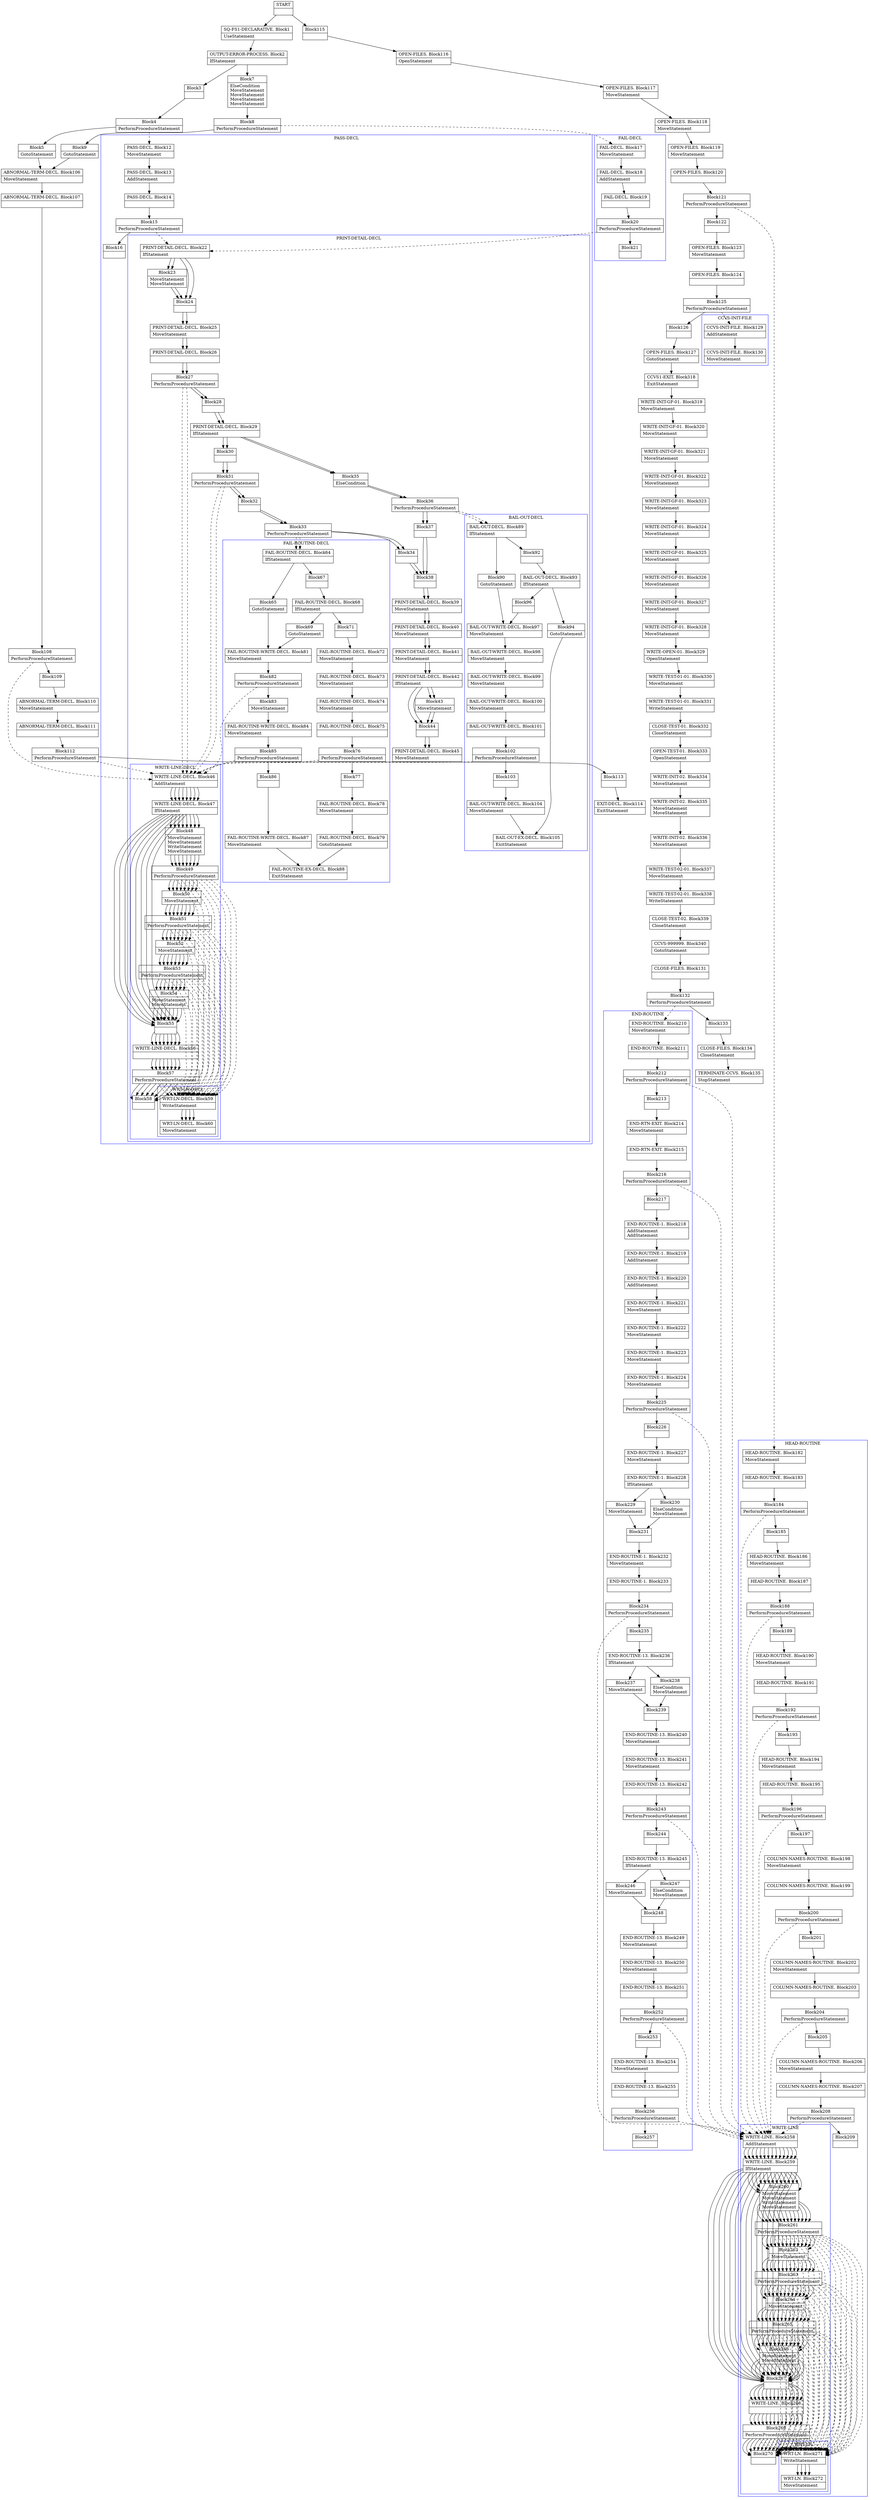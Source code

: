digraph Cfg {
compound=true;
node [
shape = "record"
]

edge [
arrowtail = "empty"
]
Block0 [
label = "{START|}"
]
Block1 [
label = "{SQ-FS1-DECLARATIVE. Block1|UseStatement\l}"
]
Block2 [
label = "{OUTPUT-ERROR-PROCESS. Block2|IfStatement\l}"
]
Block3 [
label = "{Block3|}"
]
Block4 [
label = "{Block4|PerformProcedureStatement\l}"
]
subgraph cluster_1{
color = blue;
label = "PASS-DECL";
Block12 [
label = "{PASS-DECL. Block12|MoveStatement\l}"
]
Block13 [
label = "{PASS-DECL. Block13|AddStatement\l}"
]
Block14 [
label = "{PASS-DECL. Block14|}"
]
Block15 [
label = "{Block15|PerformProcedureStatement\l}"
]
subgraph cluster_3{
color = blue;
label = "PRINT-DETAIL-DECL";
Block22 [
label = "{PRINT-DETAIL-DECL. Block22|IfStatement\l}"
]
Block23 [
label = "{Block23|MoveStatement\lMoveStatement\l}"
]
Block24 [
label = "{Block24|}"
]
Block25 [
label = "{PRINT-DETAIL-DECL. Block25|MoveStatement\l}"
]
Block26 [
label = "{PRINT-DETAIL-DECL. Block26|}"
]
Block27 [
label = "{Block27|PerformProcedureStatement\l}"
]
subgraph cluster_5{
color = blue;
label = "WRITE-LINE-DECL";
Block46 [
label = "{WRITE-LINE-DECL. Block46|AddStatement\l}"
]
Block47 [
label = "{WRITE-LINE-DECL. Block47|IfStatement\l}"
]
Block48 [
label = "{Block48|MoveStatement\lMoveStatement\lWriteStatement\lMoveStatement\l}"
]
Block49 [
label = "{Block49|PerformProcedureStatement\l}"
]
subgraph cluster_9{
color = blue;
label = "WRT-LN-DECL";
Block59 [
label = "{WRT-LN-DECL. Block59|WriteStatement\l}"
]
Block60 [
label = "{WRT-LN-DECL. Block60|MoveStatement\l}"
]
Block59 -> Block60

}
Block49 -> Block59 [style=dashed]

Block50 [
label = "{Block50|MoveStatement\l}"
]
Block51 [
label = "{Block51|PerformProcedureStatement\l}"
]
subgraph cluster_10{
color = blue;
label = "WRT-LN-DECL";
Block59 [
label = "{WRT-LN-DECL. Block59|WriteStatement\l}"
]
Block60 [
label = "{WRT-LN-DECL. Block60|MoveStatement\l}"
]
Block59 -> Block60

}
Block51 -> Block59 [style=dashed]

Block52 [
label = "{Block52|MoveStatement\l}"
]
Block53 [
label = "{Block53|PerformProcedureStatement\l}"
]
subgraph cluster_11{
color = blue;
label = "WRT-LN-DECL";
Block59 [
label = "{WRT-LN-DECL. Block59|WriteStatement\l}"
]
Block60 [
label = "{WRT-LN-DECL. Block60|MoveStatement\l}"
]
Block59 -> Block60

}
Block53 -> Block59 [style=dashed]

Block54 [
label = "{Block54|MoveStatement\lMoveStatement\l}"
]
Block55 [
label = "{Block55|}"
]
Block56 [
label = "{WRITE-LINE-DECL. Block56|}"
]
Block57 [
label = "{Block57|PerformProcedureStatement\l}"
]
subgraph cluster_12{
color = blue;
label = "WRT-LN-DECL";
Block59 [
label = "{WRT-LN-DECL. Block59|WriteStatement\l}"
]
Block60 [
label = "{WRT-LN-DECL. Block60|MoveStatement\l}"
]
Block59 -> Block60

}
Block57 -> Block59 [style=dashed]

Block58 [
label = "{Block58|}"
]
Block46 -> Block47
Block47 -> Block48
Block47 -> Block55
Block48 -> Block49
Block49 -> Block50
Block50 -> Block51
Block51 -> Block52
Block52 -> Block53
Block53 -> Block54
Block54 -> Block55
Block55 -> Block56
Block56 -> Block57
Block57 -> Block58

}
Block27 -> Block46 [style=dashed]

Block28 [
label = "{Block28|}"
]
Block29 [
label = "{PRINT-DETAIL-DECL. Block29|IfStatement\l}"
]
Block30 [
label = "{Block30|}"
]
Block31 [
label = "{Block31|PerformProcedureStatement\l}"
]
subgraph cluster_6{
color = blue;
label = "WRITE-LINE-DECL";
Block46 [
label = "{WRITE-LINE-DECL. Block46|AddStatement\l}"
]
Block47 [
label = "{WRITE-LINE-DECL. Block47|IfStatement\l}"
]
Block48 [
label = "{Block48|MoveStatement\lMoveStatement\lWriteStatement\lMoveStatement\l}"
]
Block49 [
label = "{Block49|PerformProcedureStatement\l}"
]
Block49 -> Block59 [style=dashed]

Block50 [
label = "{Block50|MoveStatement\l}"
]
Block51 [
label = "{Block51|PerformProcedureStatement\l}"
]
Block51 -> Block59 [style=dashed]

Block52 [
label = "{Block52|MoveStatement\l}"
]
Block53 [
label = "{Block53|PerformProcedureStatement\l}"
]
Block53 -> Block59 [style=dashed]

Block54 [
label = "{Block54|MoveStatement\lMoveStatement\l}"
]
Block55 [
label = "{Block55|}"
]
Block56 [
label = "{WRITE-LINE-DECL. Block56|}"
]
Block57 [
label = "{Block57|PerformProcedureStatement\l}"
]
Block57 -> Block59 [style=dashed]

Block58 [
label = "{Block58|}"
]
Block46 -> Block47
Block47 -> Block48
Block47 -> Block55
Block48 -> Block49
Block49 -> Block50
Block50 -> Block51
Block51 -> Block52
Block52 -> Block53
Block53 -> Block54
Block54 -> Block55
Block55 -> Block56
Block56 -> Block57
Block57 -> Block58

}
Block31 -> Block46 [style=dashed]

Block32 [
label = "{Block32|}"
]
Block33 [
label = "{Block33|PerformProcedureStatement\l}"
]
subgraph cluster_7{
color = blue;
label = "FAIL-ROUTINE-DECL";
Block64 [
label = "{FAIL-ROUTINE-DECL. Block64|IfStatement\l}"
]
Block65 [
label = "{Block65|GotoStatement\l}"
]
Block81 [
label = "{FAIL-ROUTINE-WRITE-DECL. Block81|MoveStatement\l}"
]
Block82 [
label = "{Block82|PerformProcedureStatement\l}"
]
subgraph cluster_15{
color = blue;
label = "WRITE-LINE-DECL";
Block46 [
label = "{WRITE-LINE-DECL. Block46|AddStatement\l}"
]
Block47 [
label = "{WRITE-LINE-DECL. Block47|IfStatement\l}"
]
Block48 [
label = "{Block48|MoveStatement\lMoveStatement\lWriteStatement\lMoveStatement\l}"
]
Block49 [
label = "{Block49|PerformProcedureStatement\l}"
]
Block49 -> Block59 [style=dashed]

Block50 [
label = "{Block50|MoveStatement\l}"
]
Block51 [
label = "{Block51|PerformProcedureStatement\l}"
]
Block51 -> Block59 [style=dashed]

Block52 [
label = "{Block52|MoveStatement\l}"
]
Block53 [
label = "{Block53|PerformProcedureStatement\l}"
]
Block53 -> Block59 [style=dashed]

Block54 [
label = "{Block54|MoveStatement\lMoveStatement\l}"
]
Block55 [
label = "{Block55|}"
]
Block56 [
label = "{WRITE-LINE-DECL. Block56|}"
]
Block57 [
label = "{Block57|PerformProcedureStatement\l}"
]
Block57 -> Block59 [style=dashed]

Block58 [
label = "{Block58|}"
]
Block46 -> Block47
Block47 -> Block48
Block47 -> Block55
Block48 -> Block49
Block49 -> Block50
Block50 -> Block51
Block51 -> Block52
Block52 -> Block53
Block53 -> Block54
Block54 -> Block55
Block55 -> Block56
Block56 -> Block57
Block57 -> Block58

}
Block82 -> Block46 [style=dashed]

Block83 [
label = "{Block83|MoveStatement\l}"
]
Block84 [
label = "{FAIL-ROUTINE-WRITE-DECL. Block84|MoveStatement\l}"
]
Block85 [
label = "{Block85|PerformProcedureStatement\l}"
]
subgraph cluster_16{
color = blue;
label = "WRITE-LINE-DECL";
Block46 [
label = "{WRITE-LINE-DECL. Block46|AddStatement\l}"
]
Block47 [
label = "{WRITE-LINE-DECL. Block47|IfStatement\l}"
]
Block48 [
label = "{Block48|MoveStatement\lMoveStatement\lWriteStatement\lMoveStatement\l}"
]
Block49 [
label = "{Block49|PerformProcedureStatement\l}"
]
Block49 -> Block59 [style=dashed]

Block50 [
label = "{Block50|MoveStatement\l}"
]
Block51 [
label = "{Block51|PerformProcedureStatement\l}"
]
Block51 -> Block59 [style=dashed]

Block52 [
label = "{Block52|MoveStatement\l}"
]
Block53 [
label = "{Block53|PerformProcedureStatement\l}"
]
Block53 -> Block59 [style=dashed]

Block54 [
label = "{Block54|MoveStatement\lMoveStatement\l}"
]
Block55 [
label = "{Block55|}"
]
Block56 [
label = "{WRITE-LINE-DECL. Block56|}"
]
Block57 [
label = "{Block57|PerformProcedureStatement\l}"
]
Block57 -> Block59 [style=dashed]

Block58 [
label = "{Block58|}"
]
Block46 -> Block47
Block47 -> Block48
Block47 -> Block55
Block48 -> Block49
Block49 -> Block50
Block50 -> Block51
Block51 -> Block52
Block52 -> Block53
Block53 -> Block54
Block54 -> Block55
Block55 -> Block56
Block56 -> Block57
Block57 -> Block58

}
Block85 -> Block46 [style=dashed]

Block86 [
label = "{Block86|}"
]
Block87 [
label = "{FAIL-ROUTINE-WRITE-DECL. Block87|MoveStatement\l}"
]
Block88 [
label = "{FAIL-ROUTINE-EX-DECL. Block88|ExitStatement\l}"
]
Block67 [
label = "{Block67|}"
]
Block68 [
label = "{FAIL-ROUTINE-DECL. Block68|IfStatement\l}"
]
Block69 [
label = "{Block69|GotoStatement\l}"
]
Block71 [
label = "{Block71|}"
]
Block72 [
label = "{FAIL-ROUTINE-DECL. Block72|MoveStatement\l}"
]
Block73 [
label = "{FAIL-ROUTINE-DECL. Block73|MoveStatement\l}"
]
Block74 [
label = "{FAIL-ROUTINE-DECL. Block74|MoveStatement\l}"
]
Block75 [
label = "{FAIL-ROUTINE-DECL. Block75|}"
]
Block76 [
label = "{Block76|PerformProcedureStatement\l}"
]
subgraph cluster_14{
color = blue;
label = "WRITE-LINE-DECL";
Block46 [
label = "{WRITE-LINE-DECL. Block46|AddStatement\l}"
]
Block47 [
label = "{WRITE-LINE-DECL. Block47|IfStatement\l}"
]
Block48 [
label = "{Block48|MoveStatement\lMoveStatement\lWriteStatement\lMoveStatement\l}"
]
Block49 [
label = "{Block49|PerformProcedureStatement\l}"
]
Block49 -> Block59 [style=dashed]

Block50 [
label = "{Block50|MoveStatement\l}"
]
Block51 [
label = "{Block51|PerformProcedureStatement\l}"
]
Block51 -> Block59 [style=dashed]

Block52 [
label = "{Block52|MoveStatement\l}"
]
Block53 [
label = "{Block53|PerformProcedureStatement\l}"
]
Block53 -> Block59 [style=dashed]

Block54 [
label = "{Block54|MoveStatement\lMoveStatement\l}"
]
Block55 [
label = "{Block55|}"
]
Block56 [
label = "{WRITE-LINE-DECL. Block56|}"
]
Block57 [
label = "{Block57|PerformProcedureStatement\l}"
]
Block57 -> Block59 [style=dashed]

Block58 [
label = "{Block58|}"
]
Block46 -> Block47
Block47 -> Block48
Block47 -> Block55
Block48 -> Block49
Block49 -> Block50
Block50 -> Block51
Block51 -> Block52
Block52 -> Block53
Block53 -> Block54
Block54 -> Block55
Block55 -> Block56
Block56 -> Block57
Block57 -> Block58

}
Block76 -> Block46 [style=dashed]

Block77 [
label = "{Block77|}"
]
Block78 [
label = "{FAIL-ROUTINE-DECL. Block78|MoveStatement\l}"
]
Block79 [
label = "{FAIL-ROUTINE-DECL. Block79|GotoStatement\l}"
]
Block64 -> Block65
Block64 -> Block67
Block65 -> Block81
Block81 -> Block82
Block82 -> Block83
Block83 -> Block84
Block84 -> Block85
Block85 -> Block86
Block86 -> Block87
Block87 -> Block88
Block67 -> Block68
Block68 -> Block69
Block68 -> Block71
Block69 -> Block81
Block71 -> Block72
Block72 -> Block73
Block73 -> Block74
Block74 -> Block75
Block75 -> Block76
Block76 -> Block77
Block77 -> Block78
Block78 -> Block79
Block79 -> Block88

}
Block33 -> Block64 [style=dashed]

Block34 [
label = "{Block34|}"
]
Block38 [
label = "{Block38|}"
]
Block39 [
label = "{PRINT-DETAIL-DECL. Block39|MoveStatement\l}"
]
Block40 [
label = "{PRINT-DETAIL-DECL. Block40|MoveStatement\l}"
]
Block41 [
label = "{PRINT-DETAIL-DECL. Block41|MoveStatement\l}"
]
Block42 [
label = "{PRINT-DETAIL-DECL. Block42|IfStatement\l}"
]
Block43 [
label = "{Block43|MoveStatement\l}"
]
Block44 [
label = "{Block44|}"
]
Block45 [
label = "{PRINT-DETAIL-DECL. Block45|MoveStatement\l}"
]
Block35 [
label = "{Block35|ElseCondition\l}"
]
Block36 [
label = "{Block36|PerformProcedureStatement\l}"
]
subgraph cluster_8{
color = blue;
label = "BAIL-OUT-DECL";
Block89 [
label = "{BAIL-OUT-DECL. Block89|IfStatement\l}"
]
Block90 [
label = "{Block90|GotoStatement\l}"
]
Block97 [
label = "{BAIL-OUT-WRITE-DECL. Block97|MoveStatement\l}"
]
Block98 [
label = "{BAIL-OUT-WRITE-DECL. Block98|MoveStatement\l}"
]
Block99 [
label = "{BAIL-OUT-WRITE-DECL. Block99|MoveStatement\l}"
]
Block100 [
label = "{BAIL-OUT-WRITE-DECL. Block100|MoveStatement\l}"
]
Block101 [
label = "{BAIL-OUT-WRITE-DECL. Block101|}"
]
Block102 [
label = "{Block102|PerformProcedureStatement\l}"
]
subgraph cluster_17{
color = blue;
label = "WRITE-LINE-DECL";
Block46 [
label = "{WRITE-LINE-DECL. Block46|AddStatement\l}"
]
Block47 [
label = "{WRITE-LINE-DECL. Block47|IfStatement\l}"
]
Block48 [
label = "{Block48|MoveStatement\lMoveStatement\lWriteStatement\lMoveStatement\l}"
]
Block49 [
label = "{Block49|PerformProcedureStatement\l}"
]
Block49 -> Block59 [style=dashed]

Block50 [
label = "{Block50|MoveStatement\l}"
]
Block51 [
label = "{Block51|PerformProcedureStatement\l}"
]
Block51 -> Block59 [style=dashed]

Block52 [
label = "{Block52|MoveStatement\l}"
]
Block53 [
label = "{Block53|PerformProcedureStatement\l}"
]
Block53 -> Block59 [style=dashed]

Block54 [
label = "{Block54|MoveStatement\lMoveStatement\l}"
]
Block55 [
label = "{Block55|}"
]
Block56 [
label = "{WRITE-LINE-DECL. Block56|}"
]
Block57 [
label = "{Block57|PerformProcedureStatement\l}"
]
Block57 -> Block59 [style=dashed]

Block58 [
label = "{Block58|}"
]
Block46 -> Block47
Block47 -> Block48
Block47 -> Block55
Block48 -> Block49
Block49 -> Block50
Block50 -> Block51
Block51 -> Block52
Block52 -> Block53
Block53 -> Block54
Block54 -> Block55
Block55 -> Block56
Block56 -> Block57
Block57 -> Block58

}
Block102 -> Block46 [style=dashed]

Block103 [
label = "{Block103|}"
]
Block104 [
label = "{BAIL-OUT-WRITE-DECL. Block104|MoveStatement\l}"
]
Block105 [
label = "{BAIL-OUT-EX-DECL. Block105|ExitStatement\l}"
]
Block92 [
label = "{Block92|}"
]
Block93 [
label = "{BAIL-OUT-DECL. Block93|IfStatement\l}"
]
Block94 [
label = "{Block94|GotoStatement\l}"
]
Block96 [
label = "{Block96|}"
]
Block89 -> Block90
Block89 -> Block92
Block90 -> Block97
Block97 -> Block98
Block98 -> Block99
Block99 -> Block100
Block100 -> Block101
Block101 -> Block102
Block102 -> Block103
Block103 -> Block104
Block104 -> Block105
Block92 -> Block93
Block93 -> Block94
Block93 -> Block96
Block94 -> Block105
Block96 -> Block97

}
Block36 -> Block89 [style=dashed]

Block37 [
label = "{Block37|}"
]
Block22 -> Block23
Block22 -> Block24
Block23 -> Block24
Block24 -> Block25
Block25 -> Block26
Block26 -> Block27
Block27 -> Block28
Block28 -> Block29
Block29 -> Block30
Block29 -> Block35
Block30 -> Block31
Block31 -> Block32
Block32 -> Block33
Block33 -> Block34
Block34 -> Block38
Block38 -> Block39
Block39 -> Block40
Block40 -> Block41
Block41 -> Block42
Block42 -> Block43
Block42 -> Block44
Block43 -> Block44
Block44 -> Block45
Block35 -> Block36
Block36 -> Block37
Block37 -> Block38

}
Block15 -> Block22 [style=dashed]

Block16 [
label = "{Block16|}"
]
Block12 -> Block13
Block13 -> Block14
Block14 -> Block15
Block15 -> Block16

}
Block4 -> Block12 [style=dashed]

Block5 [
label = "{Block5|GotoStatement\l}"
]
Block106 [
label = "{ABNORMAL-TERM-DECL. Block106|MoveStatement\l}"
]
Block107 [
label = "{ABNORMAL-TERM-DECL. Block107|}"
]
Block108 [
label = "{Block108|PerformProcedureStatement\l}"
]
subgraph cluster_18{
color = blue;
label = "WRITE-LINE-DECL";
Block46 [
label = "{WRITE-LINE-DECL. Block46|AddStatement\l}"
]
Block47 [
label = "{WRITE-LINE-DECL. Block47|IfStatement\l}"
]
Block48 [
label = "{Block48|MoveStatement\lMoveStatement\lWriteStatement\lMoveStatement\l}"
]
Block49 [
label = "{Block49|PerformProcedureStatement\l}"
]
Block49 -> Block59 [style=dashed]

Block50 [
label = "{Block50|MoveStatement\l}"
]
Block51 [
label = "{Block51|PerformProcedureStatement\l}"
]
Block51 -> Block59 [style=dashed]

Block52 [
label = "{Block52|MoveStatement\l}"
]
Block53 [
label = "{Block53|PerformProcedureStatement\l}"
]
Block53 -> Block59 [style=dashed]

Block54 [
label = "{Block54|MoveStatement\lMoveStatement\l}"
]
Block55 [
label = "{Block55|}"
]
Block56 [
label = "{WRITE-LINE-DECL. Block56|}"
]
Block57 [
label = "{Block57|PerformProcedureStatement\l}"
]
Block57 -> Block59 [style=dashed]

Block58 [
label = "{Block58|}"
]
Block46 -> Block47
Block47 -> Block48
Block47 -> Block55
Block48 -> Block49
Block49 -> Block50
Block50 -> Block51
Block51 -> Block52
Block52 -> Block53
Block53 -> Block54
Block54 -> Block55
Block55 -> Block56
Block56 -> Block57
Block57 -> Block58

}
Block108 -> Block46 [style=dashed]

Block109 [
label = "{Block109|}"
]
Block110 [
label = "{ABNORMAL-TERM-DECL. Block110|MoveStatement\l}"
]
Block111 [
label = "{ABNORMAL-TERM-DECL. Block111|}"
]
Block112 [
label = "{Block112|PerformProcedureStatement\l}"
]
subgraph cluster_19{
color = blue;
label = "WRITE-LINE-DECL";
Block46 [
label = "{WRITE-LINE-DECL. Block46|AddStatement\l}"
]
Block47 [
label = "{WRITE-LINE-DECL. Block47|IfStatement\l}"
]
Block48 [
label = "{Block48|MoveStatement\lMoveStatement\lWriteStatement\lMoveStatement\l}"
]
Block49 [
label = "{Block49|PerformProcedureStatement\l}"
]
Block49 -> Block59 [style=dashed]

Block50 [
label = "{Block50|MoveStatement\l}"
]
Block51 [
label = "{Block51|PerformProcedureStatement\l}"
]
Block51 -> Block59 [style=dashed]

Block52 [
label = "{Block52|MoveStatement\l}"
]
Block53 [
label = "{Block53|PerformProcedureStatement\l}"
]
Block53 -> Block59 [style=dashed]

Block54 [
label = "{Block54|MoveStatement\lMoveStatement\l}"
]
Block55 [
label = "{Block55|}"
]
Block56 [
label = "{WRITE-LINE-DECL. Block56|}"
]
Block57 [
label = "{Block57|PerformProcedureStatement\l}"
]
Block57 -> Block59 [style=dashed]

Block58 [
label = "{Block58|}"
]
Block46 -> Block47
Block47 -> Block48
Block47 -> Block55
Block48 -> Block49
Block49 -> Block50
Block50 -> Block51
Block51 -> Block52
Block52 -> Block53
Block53 -> Block54
Block54 -> Block55
Block55 -> Block56
Block56 -> Block57
Block57 -> Block58

}
Block112 -> Block46 [style=dashed]

Block113 [
label = "{Block113|}"
]
Block114 [
label = "{EXIT-DECL. Block114|ExitStatement\l}"
]
Block7 [
label = "{Block7|ElseCondition\lMoveStatement\lMoveStatement\lMoveStatement\lMoveStatement\l}"
]
Block8 [
label = "{Block8|PerformProcedureStatement\l}"
]
subgraph cluster_2{
color = blue;
label = "FAIL-DECL";
Block17 [
label = "{FAIL-DECL. Block17|MoveStatement\l}"
]
Block18 [
label = "{FAIL-DECL. Block18|AddStatement\l}"
]
Block19 [
label = "{FAIL-DECL. Block19|}"
]
Block20 [
label = "{Block20|PerformProcedureStatement\l}"
]
subgraph cluster_4{
color = blue;
label = "PRINT-DETAIL-DECL";
Block22 [
label = "{PRINT-DETAIL-DECL. Block22|IfStatement\l}"
]
Block23 [
label = "{Block23|MoveStatement\lMoveStatement\l}"
]
Block24 [
label = "{Block24|}"
]
Block25 [
label = "{PRINT-DETAIL-DECL. Block25|MoveStatement\l}"
]
Block26 [
label = "{PRINT-DETAIL-DECL. Block26|}"
]
Block27 [
label = "{Block27|PerformProcedureStatement\l}"
]
Block27 -> Block46 [style=dashed]

Block28 [
label = "{Block28|}"
]
Block29 [
label = "{PRINT-DETAIL-DECL. Block29|IfStatement\l}"
]
Block30 [
label = "{Block30|}"
]
Block31 [
label = "{Block31|PerformProcedureStatement\l}"
]
Block31 -> Block46 [style=dashed]

Block32 [
label = "{Block32|}"
]
Block33 [
label = "{Block33|PerformProcedureStatement\l}"
]
Block33 -> Block64 [style=dashed]

Block34 [
label = "{Block34|}"
]
Block38 [
label = "{Block38|}"
]
Block39 [
label = "{PRINT-DETAIL-DECL. Block39|MoveStatement\l}"
]
Block40 [
label = "{PRINT-DETAIL-DECL. Block40|MoveStatement\l}"
]
Block41 [
label = "{PRINT-DETAIL-DECL. Block41|MoveStatement\l}"
]
Block42 [
label = "{PRINT-DETAIL-DECL. Block42|IfStatement\l}"
]
Block43 [
label = "{Block43|MoveStatement\l}"
]
Block44 [
label = "{Block44|}"
]
Block45 [
label = "{PRINT-DETAIL-DECL. Block45|MoveStatement\l}"
]
Block35 [
label = "{Block35|ElseCondition\l}"
]
Block36 [
label = "{Block36|PerformProcedureStatement\l}"
]
Block36 -> Block89 [style=dashed]

Block37 [
label = "{Block37|}"
]
Block22 -> Block23
Block22 -> Block24
Block23 -> Block24
Block24 -> Block25
Block25 -> Block26
Block26 -> Block27
Block27 -> Block28
Block28 -> Block29
Block29 -> Block30
Block29 -> Block35
Block30 -> Block31
Block31 -> Block32
Block32 -> Block33
Block33 -> Block34
Block34 -> Block38
Block38 -> Block39
Block39 -> Block40
Block40 -> Block41
Block41 -> Block42
Block42 -> Block43
Block42 -> Block44
Block43 -> Block44
Block44 -> Block45
Block35 -> Block36
Block36 -> Block37
Block37 -> Block38

}
Block20 -> Block22 [style=dashed]

Block21 [
label = "{Block21|}"
]
Block17 -> Block18
Block18 -> Block19
Block19 -> Block20
Block20 -> Block21

}
Block8 -> Block17 [style=dashed]

Block9 [
label = "{Block9|GotoStatement\l}"
]
Block115 [
label = "{Block115|}"
]
Block116 [
label = "{OPEN-FILES. Block116|OpenStatement\l}"
]
Block117 [
label = "{OPEN-FILES. Block117|MoveStatement\l}"
]
Block118 [
label = "{OPEN-FILES. Block118|MoveStatement\l}"
]
Block119 [
label = "{OPEN-FILES. Block119|MoveStatement\l}"
]
Block120 [
label = "{OPEN-FILES. Block120|}"
]
Block121 [
label = "{Block121|PerformProcedureStatement\l}"
]
subgraph cluster_20{
color = blue;
label = "HEAD-ROUTINE";
Block182 [
label = "{HEAD-ROUTINE. Block182|MoveStatement\l}"
]
Block183 [
label = "{HEAD-ROUTINE. Block183|}"
]
Block184 [
label = "{Block184|PerformProcedureStatement\l}"
]
subgraph cluster_31{
color = blue;
label = "WRITE-LINE";
Block258 [
label = "{WRITE-LINE. Block258|AddStatement\l}"
]
Block259 [
label = "{WRITE-LINE. Block259|IfStatement\l}"
]
Block260 [
label = "{Block260|MoveStatement\lMoveStatement\lWriteStatement\lMoveStatement\l}"
]
Block261 [
label = "{Block261|PerformProcedureStatement\l}"
]
subgraph cluster_45{
color = blue;
label = "WRT-LN";
Block271 [
label = "{WRT-LN. Block271|WriteStatement\l}"
]
Block272 [
label = "{WRT-LN. Block272|MoveStatement\l}"
]
Block271 -> Block272

}
Block261 -> Block271 [style=dashed]

Block262 [
label = "{Block262|MoveStatement\l}"
]
Block263 [
label = "{Block263|PerformProcedureStatement\l}"
]
subgraph cluster_46{
color = blue;
label = "WRT-LN";
Block271 [
label = "{WRT-LN. Block271|WriteStatement\l}"
]
Block272 [
label = "{WRT-LN. Block272|MoveStatement\l}"
]
Block271 -> Block272

}
Block263 -> Block271 [style=dashed]

Block264 [
label = "{Block264|MoveStatement\l}"
]
Block265 [
label = "{Block265|PerformProcedureStatement\l}"
]
subgraph cluster_47{
color = blue;
label = "WRT-LN";
Block271 [
label = "{WRT-LN. Block271|WriteStatement\l}"
]
Block272 [
label = "{WRT-LN. Block272|MoveStatement\l}"
]
Block271 -> Block272

}
Block265 -> Block271 [style=dashed]

Block266 [
label = "{Block266|MoveStatement\lMoveStatement\l}"
]
Block267 [
label = "{Block267|}"
]
Block268 [
label = "{WRITE-LINE. Block268|}"
]
Block269 [
label = "{Block269|PerformProcedureStatement\l}"
]
subgraph cluster_48{
color = blue;
label = "WRT-LN";
Block271 [
label = "{WRT-LN. Block271|WriteStatement\l}"
]
Block272 [
label = "{WRT-LN. Block272|MoveStatement\l}"
]
Block271 -> Block272

}
Block269 -> Block271 [style=dashed]

Block270 [
label = "{Block270|}"
]
Block258 -> Block259
Block259 -> Block260
Block259 -> Block267
Block260 -> Block261
Block261 -> Block262
Block262 -> Block263
Block263 -> Block264
Block264 -> Block265
Block265 -> Block266
Block266 -> Block267
Block267 -> Block268
Block268 -> Block269
Block269 -> Block270

}
Block184 -> Block258 [style=dashed]

Block185 [
label = "{Block185|}"
]
Block186 [
label = "{HEAD-ROUTINE. Block186|MoveStatement\l}"
]
Block187 [
label = "{HEAD-ROUTINE. Block187|}"
]
Block188 [
label = "{Block188|PerformProcedureStatement\l}"
]
subgraph cluster_32{
color = blue;
label = "WRITE-LINE";
Block258 [
label = "{WRITE-LINE. Block258|AddStatement\l}"
]
Block259 [
label = "{WRITE-LINE. Block259|IfStatement\l}"
]
Block260 [
label = "{Block260|MoveStatement\lMoveStatement\lWriteStatement\lMoveStatement\l}"
]
Block261 [
label = "{Block261|PerformProcedureStatement\l}"
]
Block261 -> Block271 [style=dashed]

Block262 [
label = "{Block262|MoveStatement\l}"
]
Block263 [
label = "{Block263|PerformProcedureStatement\l}"
]
Block263 -> Block271 [style=dashed]

Block264 [
label = "{Block264|MoveStatement\l}"
]
Block265 [
label = "{Block265|PerformProcedureStatement\l}"
]
Block265 -> Block271 [style=dashed]

Block266 [
label = "{Block266|MoveStatement\lMoveStatement\l}"
]
Block267 [
label = "{Block267|}"
]
Block268 [
label = "{WRITE-LINE. Block268|}"
]
Block269 [
label = "{Block269|PerformProcedureStatement\l}"
]
Block269 -> Block271 [style=dashed]

Block270 [
label = "{Block270|}"
]
Block258 -> Block259
Block259 -> Block260
Block259 -> Block267
Block260 -> Block261
Block261 -> Block262
Block262 -> Block263
Block263 -> Block264
Block264 -> Block265
Block265 -> Block266
Block266 -> Block267
Block267 -> Block268
Block268 -> Block269
Block269 -> Block270

}
Block188 -> Block258 [style=dashed]

Block189 [
label = "{Block189|}"
]
Block190 [
label = "{HEAD-ROUTINE. Block190|MoveStatement\l}"
]
Block191 [
label = "{HEAD-ROUTINE. Block191|}"
]
Block192 [
label = "{Block192|PerformProcedureStatement\l}"
]
subgraph cluster_33{
color = blue;
label = "WRITE-LINE";
Block258 [
label = "{WRITE-LINE. Block258|AddStatement\l}"
]
Block259 [
label = "{WRITE-LINE. Block259|IfStatement\l}"
]
Block260 [
label = "{Block260|MoveStatement\lMoveStatement\lWriteStatement\lMoveStatement\l}"
]
Block261 [
label = "{Block261|PerformProcedureStatement\l}"
]
Block261 -> Block271 [style=dashed]

Block262 [
label = "{Block262|MoveStatement\l}"
]
Block263 [
label = "{Block263|PerformProcedureStatement\l}"
]
Block263 -> Block271 [style=dashed]

Block264 [
label = "{Block264|MoveStatement\l}"
]
Block265 [
label = "{Block265|PerformProcedureStatement\l}"
]
Block265 -> Block271 [style=dashed]

Block266 [
label = "{Block266|MoveStatement\lMoveStatement\l}"
]
Block267 [
label = "{Block267|}"
]
Block268 [
label = "{WRITE-LINE. Block268|}"
]
Block269 [
label = "{Block269|PerformProcedureStatement\l}"
]
Block269 -> Block271 [style=dashed]

Block270 [
label = "{Block270|}"
]
Block258 -> Block259
Block259 -> Block260
Block259 -> Block267
Block260 -> Block261
Block261 -> Block262
Block262 -> Block263
Block263 -> Block264
Block264 -> Block265
Block265 -> Block266
Block266 -> Block267
Block267 -> Block268
Block268 -> Block269
Block269 -> Block270

}
Block192 -> Block258 [style=dashed]

Block193 [
label = "{Block193|}"
]
Block194 [
label = "{HEAD-ROUTINE. Block194|MoveStatement\l}"
]
Block195 [
label = "{HEAD-ROUTINE. Block195|}"
]
Block196 [
label = "{Block196|PerformProcedureStatement\l}"
]
subgraph cluster_34{
color = blue;
label = "WRITE-LINE";
Block258 [
label = "{WRITE-LINE. Block258|AddStatement\l}"
]
Block259 [
label = "{WRITE-LINE. Block259|IfStatement\l}"
]
Block260 [
label = "{Block260|MoveStatement\lMoveStatement\lWriteStatement\lMoveStatement\l}"
]
Block261 [
label = "{Block261|PerformProcedureStatement\l}"
]
Block261 -> Block271 [style=dashed]

Block262 [
label = "{Block262|MoveStatement\l}"
]
Block263 [
label = "{Block263|PerformProcedureStatement\l}"
]
Block263 -> Block271 [style=dashed]

Block264 [
label = "{Block264|MoveStatement\l}"
]
Block265 [
label = "{Block265|PerformProcedureStatement\l}"
]
Block265 -> Block271 [style=dashed]

Block266 [
label = "{Block266|MoveStatement\lMoveStatement\l}"
]
Block267 [
label = "{Block267|}"
]
Block268 [
label = "{WRITE-LINE. Block268|}"
]
Block269 [
label = "{Block269|PerformProcedureStatement\l}"
]
Block269 -> Block271 [style=dashed]

Block270 [
label = "{Block270|}"
]
Block258 -> Block259
Block259 -> Block260
Block259 -> Block267
Block260 -> Block261
Block261 -> Block262
Block262 -> Block263
Block263 -> Block264
Block264 -> Block265
Block265 -> Block266
Block266 -> Block267
Block267 -> Block268
Block268 -> Block269
Block269 -> Block270

}
Block196 -> Block258 [style=dashed]

Block197 [
label = "{Block197|}"
]
Block198 [
label = "{COLUMN-NAMES-ROUTINE. Block198|MoveStatement\l}"
]
Block199 [
label = "{COLUMN-NAMES-ROUTINE. Block199|}"
]
Block200 [
label = "{Block200|PerformProcedureStatement\l}"
]
subgraph cluster_35{
color = blue;
label = "WRITE-LINE";
Block258 [
label = "{WRITE-LINE. Block258|AddStatement\l}"
]
Block259 [
label = "{WRITE-LINE. Block259|IfStatement\l}"
]
Block260 [
label = "{Block260|MoveStatement\lMoveStatement\lWriteStatement\lMoveStatement\l}"
]
Block261 [
label = "{Block261|PerformProcedureStatement\l}"
]
Block261 -> Block271 [style=dashed]

Block262 [
label = "{Block262|MoveStatement\l}"
]
Block263 [
label = "{Block263|PerformProcedureStatement\l}"
]
Block263 -> Block271 [style=dashed]

Block264 [
label = "{Block264|MoveStatement\l}"
]
Block265 [
label = "{Block265|PerformProcedureStatement\l}"
]
Block265 -> Block271 [style=dashed]

Block266 [
label = "{Block266|MoveStatement\lMoveStatement\l}"
]
Block267 [
label = "{Block267|}"
]
Block268 [
label = "{WRITE-LINE. Block268|}"
]
Block269 [
label = "{Block269|PerformProcedureStatement\l}"
]
Block269 -> Block271 [style=dashed]

Block270 [
label = "{Block270|}"
]
Block258 -> Block259
Block259 -> Block260
Block259 -> Block267
Block260 -> Block261
Block261 -> Block262
Block262 -> Block263
Block263 -> Block264
Block264 -> Block265
Block265 -> Block266
Block266 -> Block267
Block267 -> Block268
Block268 -> Block269
Block269 -> Block270

}
Block200 -> Block258 [style=dashed]

Block201 [
label = "{Block201|}"
]
Block202 [
label = "{COLUMN-NAMES-ROUTINE. Block202|MoveStatement\l}"
]
Block203 [
label = "{COLUMN-NAMES-ROUTINE. Block203|}"
]
Block204 [
label = "{Block204|PerformProcedureStatement\l}"
]
subgraph cluster_36{
color = blue;
label = "WRITE-LINE";
Block258 [
label = "{WRITE-LINE. Block258|AddStatement\l}"
]
Block259 [
label = "{WRITE-LINE. Block259|IfStatement\l}"
]
Block260 [
label = "{Block260|MoveStatement\lMoveStatement\lWriteStatement\lMoveStatement\l}"
]
Block261 [
label = "{Block261|PerformProcedureStatement\l}"
]
Block261 -> Block271 [style=dashed]

Block262 [
label = "{Block262|MoveStatement\l}"
]
Block263 [
label = "{Block263|PerformProcedureStatement\l}"
]
Block263 -> Block271 [style=dashed]

Block264 [
label = "{Block264|MoveStatement\l}"
]
Block265 [
label = "{Block265|PerformProcedureStatement\l}"
]
Block265 -> Block271 [style=dashed]

Block266 [
label = "{Block266|MoveStatement\lMoveStatement\l}"
]
Block267 [
label = "{Block267|}"
]
Block268 [
label = "{WRITE-LINE. Block268|}"
]
Block269 [
label = "{Block269|PerformProcedureStatement\l}"
]
Block269 -> Block271 [style=dashed]

Block270 [
label = "{Block270|}"
]
Block258 -> Block259
Block259 -> Block260
Block259 -> Block267
Block260 -> Block261
Block261 -> Block262
Block262 -> Block263
Block263 -> Block264
Block264 -> Block265
Block265 -> Block266
Block266 -> Block267
Block267 -> Block268
Block268 -> Block269
Block269 -> Block270

}
Block204 -> Block258 [style=dashed]

Block205 [
label = "{Block205|}"
]
Block206 [
label = "{COLUMN-NAMES-ROUTINE. Block206|MoveStatement\l}"
]
Block207 [
label = "{COLUMN-NAMES-ROUTINE. Block207|}"
]
Block208 [
label = "{Block208|PerformProcedureStatement\l}"
]
subgraph cluster_37{
color = blue;
label = "WRITE-LINE";
Block258 [
label = "{WRITE-LINE. Block258|AddStatement\l}"
]
Block259 [
label = "{WRITE-LINE. Block259|IfStatement\l}"
]
Block260 [
label = "{Block260|MoveStatement\lMoveStatement\lWriteStatement\lMoveStatement\l}"
]
Block261 [
label = "{Block261|PerformProcedureStatement\l}"
]
Block261 -> Block271 [style=dashed]

Block262 [
label = "{Block262|MoveStatement\l}"
]
Block263 [
label = "{Block263|PerformProcedureStatement\l}"
]
Block263 -> Block271 [style=dashed]

Block264 [
label = "{Block264|MoveStatement\l}"
]
Block265 [
label = "{Block265|PerformProcedureStatement\l}"
]
Block265 -> Block271 [style=dashed]

Block266 [
label = "{Block266|MoveStatement\lMoveStatement\l}"
]
Block267 [
label = "{Block267|}"
]
Block268 [
label = "{WRITE-LINE. Block268|}"
]
Block269 [
label = "{Block269|PerformProcedureStatement\l}"
]
Block269 -> Block271 [style=dashed]

Block270 [
label = "{Block270|}"
]
Block258 -> Block259
Block259 -> Block260
Block259 -> Block267
Block260 -> Block261
Block261 -> Block262
Block262 -> Block263
Block263 -> Block264
Block264 -> Block265
Block265 -> Block266
Block266 -> Block267
Block267 -> Block268
Block268 -> Block269
Block269 -> Block270

}
Block208 -> Block258 [style=dashed]

Block209 [
label = "{Block209|}"
]
Block182 -> Block183
Block183 -> Block184
Block184 -> Block185
Block185 -> Block186
Block186 -> Block187
Block187 -> Block188
Block188 -> Block189
Block189 -> Block190
Block190 -> Block191
Block191 -> Block192
Block192 -> Block193
Block193 -> Block194
Block194 -> Block195
Block195 -> Block196
Block196 -> Block197
Block197 -> Block198
Block198 -> Block199
Block199 -> Block200
Block200 -> Block201
Block201 -> Block202
Block202 -> Block203
Block203 -> Block204
Block204 -> Block205
Block205 -> Block206
Block206 -> Block207
Block207 -> Block208
Block208 -> Block209

}
Block121 -> Block182 [style=dashed]

Block122 [
label = "{Block122|}"
]
Block123 [
label = "{OPEN-FILES. Block123|MoveStatement\l}"
]
Block124 [
label = "{OPEN-FILES. Block124|}"
]
Block125 [
label = "{Block125|PerformProcedureStatement\l}"
]
subgraph cluster_21{
color = blue;
label = "CCVS-INIT-FILE";
Block129 [
label = "{CCVS-INIT-FILE. Block129|AddStatement\l}"
]
Block130 [
label = "{CCVS-INIT-FILE. Block130|MoveStatement\l}"
]
Block129 -> Block130

}
Block125 -> Block129 [style=dashed]

Block126 [
label = "{Block126|}"
]
Block127 [
label = "{OPEN-FILES. Block127|GotoStatement\l}"
]
Block318 [
label = "{CCVS1-EXIT. Block318|ExitStatement\l}"
]
Block319 [
label = "{WRITE-INIT-GF-01. Block319|MoveStatement\l}"
]
Block320 [
label = "{WRITE-INIT-GF-01. Block320|MoveStatement\l}"
]
Block321 [
label = "{WRITE-INIT-GF-01. Block321|MoveStatement\l}"
]
Block322 [
label = "{WRITE-INIT-GF-01. Block322|MoveStatement\l}"
]
Block323 [
label = "{WRITE-INIT-GF-01. Block323|MoveStatement\l}"
]
Block324 [
label = "{WRITE-INIT-GF-01. Block324|MoveStatement\l}"
]
Block325 [
label = "{WRITE-INIT-GF-01. Block325|MoveStatement\l}"
]
Block326 [
label = "{WRITE-INIT-GF-01. Block326|MoveStatement\l}"
]
Block327 [
label = "{WRITE-INIT-GF-01. Block327|MoveStatement\l}"
]
Block328 [
label = "{WRITE-INIT-GF-01. Block328|MoveStatement\l}"
]
Block329 [
label = "{WRITE-OPEN-01. Block329|OpenStatement\l}"
]
Block330 [
label = "{WRITE-TEST-01-01. Block330|MoveStatement\l}"
]
Block331 [
label = "{WRITE-TEST-01-01. Block331|WriteStatement\l}"
]
Block332 [
label = "{CLOSE-TEST-01. Block332|CloseStatement\l}"
]
Block333 [
label = "{OPEN-TEST-01. Block333|OpenStatement\l}"
]
Block334 [
label = "{WRITE-INIT-02. Block334|MoveStatement\l}"
]
Block335 [
label = "{WRITE-INIT-02. Block335|MoveStatement\lMoveStatement\l}"
]
Block336 [
label = "{WRITE-INIT-02. Block336|MoveStatement\l}"
]
Block337 [
label = "{WRITE-TEST-02-01. Block337|MoveStatement\l}"
]
Block338 [
label = "{WRITE-TEST-02-01. Block338|WriteStatement\l}"
]
Block339 [
label = "{CLOSE-TEST-02. Block339|CloseStatement\l}"
]
Block340 [
label = "{CCVS-999999. Block340|GotoStatement\l}"
]
Block131 [
label = "{CLOSE-FILES. Block131|}"
]
Block132 [
label = "{Block132|PerformProcedureStatement\l}"
]
subgraph cluster_22{
color = blue;
label = "END-ROUTINE";
Block210 [
label = "{END-ROUTINE. Block210|MoveStatement\l}"
]
Block211 [
label = "{END-ROUTINE. Block211|}"
]
Block212 [
label = "{Block212|PerformProcedureStatement\l}"
]
subgraph cluster_38{
color = blue;
label = "WRITE-LINE";
Block258 [
label = "{WRITE-LINE. Block258|AddStatement\l}"
]
Block259 [
label = "{WRITE-LINE. Block259|IfStatement\l}"
]
Block260 [
label = "{Block260|MoveStatement\lMoveStatement\lWriteStatement\lMoveStatement\l}"
]
Block261 [
label = "{Block261|PerformProcedureStatement\l}"
]
Block261 -> Block271 [style=dashed]

Block262 [
label = "{Block262|MoveStatement\l}"
]
Block263 [
label = "{Block263|PerformProcedureStatement\l}"
]
Block263 -> Block271 [style=dashed]

Block264 [
label = "{Block264|MoveStatement\l}"
]
Block265 [
label = "{Block265|PerformProcedureStatement\l}"
]
Block265 -> Block271 [style=dashed]

Block266 [
label = "{Block266|MoveStatement\lMoveStatement\l}"
]
Block267 [
label = "{Block267|}"
]
Block268 [
label = "{WRITE-LINE. Block268|}"
]
Block269 [
label = "{Block269|PerformProcedureStatement\l}"
]
Block269 -> Block271 [style=dashed]

Block270 [
label = "{Block270|}"
]
Block258 -> Block259
Block259 -> Block260
Block259 -> Block267
Block260 -> Block261
Block261 -> Block262
Block262 -> Block263
Block263 -> Block264
Block264 -> Block265
Block265 -> Block266
Block266 -> Block267
Block267 -> Block268
Block268 -> Block269
Block269 -> Block270

}
Block212 -> Block258 [style=dashed]

Block213 [
label = "{Block213|}"
]
Block214 [
label = "{END-RTN-EXIT. Block214|MoveStatement\l}"
]
Block215 [
label = "{END-RTN-EXIT. Block215|}"
]
Block216 [
label = "{Block216|PerformProcedureStatement\l}"
]
subgraph cluster_39{
color = blue;
label = "WRITE-LINE";
Block258 [
label = "{WRITE-LINE. Block258|AddStatement\l}"
]
Block259 [
label = "{WRITE-LINE. Block259|IfStatement\l}"
]
Block260 [
label = "{Block260|MoveStatement\lMoveStatement\lWriteStatement\lMoveStatement\l}"
]
Block261 [
label = "{Block261|PerformProcedureStatement\l}"
]
Block261 -> Block271 [style=dashed]

Block262 [
label = "{Block262|MoveStatement\l}"
]
Block263 [
label = "{Block263|PerformProcedureStatement\l}"
]
Block263 -> Block271 [style=dashed]

Block264 [
label = "{Block264|MoveStatement\l}"
]
Block265 [
label = "{Block265|PerformProcedureStatement\l}"
]
Block265 -> Block271 [style=dashed]

Block266 [
label = "{Block266|MoveStatement\lMoveStatement\l}"
]
Block267 [
label = "{Block267|}"
]
Block268 [
label = "{WRITE-LINE. Block268|}"
]
Block269 [
label = "{Block269|PerformProcedureStatement\l}"
]
Block269 -> Block271 [style=dashed]

Block270 [
label = "{Block270|}"
]
Block258 -> Block259
Block259 -> Block260
Block259 -> Block267
Block260 -> Block261
Block261 -> Block262
Block262 -> Block263
Block263 -> Block264
Block264 -> Block265
Block265 -> Block266
Block266 -> Block267
Block267 -> Block268
Block268 -> Block269
Block269 -> Block270

}
Block216 -> Block258 [style=dashed]

Block217 [
label = "{Block217|}"
]
Block218 [
label = "{END-ROUTINE-1. Block218|AddStatement\lAddStatement\l}"
]
Block219 [
label = "{END-ROUTINE-1. Block219|AddStatement\l}"
]
Block220 [
label = "{END-ROUTINE-1. Block220|AddStatement\l}"
]
Block221 [
label = "{END-ROUTINE-1. Block221|MoveStatement\l}"
]
Block222 [
label = "{END-ROUTINE-1. Block222|MoveStatement\l}"
]
Block223 [
label = "{END-ROUTINE-1. Block223|MoveStatement\l}"
]
Block224 [
label = "{END-ROUTINE-1. Block224|MoveStatement\l}"
]
Block225 [
label = "{Block225|PerformProcedureStatement\l}"
]
subgraph cluster_40{
color = blue;
label = "WRITE-LINE";
Block258 [
label = "{WRITE-LINE. Block258|AddStatement\l}"
]
Block259 [
label = "{WRITE-LINE. Block259|IfStatement\l}"
]
Block260 [
label = "{Block260|MoveStatement\lMoveStatement\lWriteStatement\lMoveStatement\l}"
]
Block261 [
label = "{Block261|PerformProcedureStatement\l}"
]
Block261 -> Block271 [style=dashed]

Block262 [
label = "{Block262|MoveStatement\l}"
]
Block263 [
label = "{Block263|PerformProcedureStatement\l}"
]
Block263 -> Block271 [style=dashed]

Block264 [
label = "{Block264|MoveStatement\l}"
]
Block265 [
label = "{Block265|PerformProcedureStatement\l}"
]
Block265 -> Block271 [style=dashed]

Block266 [
label = "{Block266|MoveStatement\lMoveStatement\l}"
]
Block267 [
label = "{Block267|}"
]
Block268 [
label = "{WRITE-LINE. Block268|}"
]
Block269 [
label = "{Block269|PerformProcedureStatement\l}"
]
Block269 -> Block271 [style=dashed]

Block270 [
label = "{Block270|}"
]
Block258 -> Block259
Block259 -> Block260
Block259 -> Block267
Block260 -> Block261
Block261 -> Block262
Block262 -> Block263
Block263 -> Block264
Block264 -> Block265
Block265 -> Block266
Block266 -> Block267
Block267 -> Block268
Block268 -> Block269
Block269 -> Block270

}
Block225 -> Block258 [style=dashed]

Block226 [
label = "{Block226|}"
]
Block227 [
label = "{END-ROUTINE-1. Block227|MoveStatement\l}"
]
Block228 [
label = "{END-ROUTINE-1. Block228|IfStatement\l}"
]
Block229 [
label = "{Block229|MoveStatement\l}"
]
Block231 [
label = "{Block231|}"
]
Block232 [
label = "{END-ROUTINE-1. Block232|MoveStatement\l}"
]
Block233 [
label = "{END-ROUTINE-1. Block233|}"
]
Block234 [
label = "{Block234|PerformProcedureStatement\l}"
]
subgraph cluster_41{
color = blue;
label = "WRITE-LINE";
Block258 [
label = "{WRITE-LINE. Block258|AddStatement\l}"
]
Block259 [
label = "{WRITE-LINE. Block259|IfStatement\l}"
]
Block260 [
label = "{Block260|MoveStatement\lMoveStatement\lWriteStatement\lMoveStatement\l}"
]
Block261 [
label = "{Block261|PerformProcedureStatement\l}"
]
Block261 -> Block271 [style=dashed]

Block262 [
label = "{Block262|MoveStatement\l}"
]
Block263 [
label = "{Block263|PerformProcedureStatement\l}"
]
Block263 -> Block271 [style=dashed]

Block264 [
label = "{Block264|MoveStatement\l}"
]
Block265 [
label = "{Block265|PerformProcedureStatement\l}"
]
Block265 -> Block271 [style=dashed]

Block266 [
label = "{Block266|MoveStatement\lMoveStatement\l}"
]
Block267 [
label = "{Block267|}"
]
Block268 [
label = "{WRITE-LINE. Block268|}"
]
Block269 [
label = "{Block269|PerformProcedureStatement\l}"
]
Block269 -> Block271 [style=dashed]

Block270 [
label = "{Block270|}"
]
Block258 -> Block259
Block259 -> Block260
Block259 -> Block267
Block260 -> Block261
Block261 -> Block262
Block262 -> Block263
Block263 -> Block264
Block264 -> Block265
Block265 -> Block266
Block266 -> Block267
Block267 -> Block268
Block268 -> Block269
Block269 -> Block270

}
Block234 -> Block258 [style=dashed]

Block235 [
label = "{Block235|}"
]
Block236 [
label = "{END-ROUTINE-13. Block236|IfStatement\l}"
]
Block237 [
label = "{Block237|MoveStatement\l}"
]
Block239 [
label = "{Block239|}"
]
Block240 [
label = "{END-ROUTINE-13. Block240|MoveStatement\l}"
]
Block241 [
label = "{END-ROUTINE-13. Block241|MoveStatement\l}"
]
Block242 [
label = "{END-ROUTINE-13. Block242|}"
]
Block243 [
label = "{Block243|PerformProcedureStatement\l}"
]
subgraph cluster_42{
color = blue;
label = "WRITE-LINE";
Block258 [
label = "{WRITE-LINE. Block258|AddStatement\l}"
]
Block259 [
label = "{WRITE-LINE. Block259|IfStatement\l}"
]
Block260 [
label = "{Block260|MoveStatement\lMoveStatement\lWriteStatement\lMoveStatement\l}"
]
Block261 [
label = "{Block261|PerformProcedureStatement\l}"
]
Block261 -> Block271 [style=dashed]

Block262 [
label = "{Block262|MoveStatement\l}"
]
Block263 [
label = "{Block263|PerformProcedureStatement\l}"
]
Block263 -> Block271 [style=dashed]

Block264 [
label = "{Block264|MoveStatement\l}"
]
Block265 [
label = "{Block265|PerformProcedureStatement\l}"
]
Block265 -> Block271 [style=dashed]

Block266 [
label = "{Block266|MoveStatement\lMoveStatement\l}"
]
Block267 [
label = "{Block267|}"
]
Block268 [
label = "{WRITE-LINE. Block268|}"
]
Block269 [
label = "{Block269|PerformProcedureStatement\l}"
]
Block269 -> Block271 [style=dashed]

Block270 [
label = "{Block270|}"
]
Block258 -> Block259
Block259 -> Block260
Block259 -> Block267
Block260 -> Block261
Block261 -> Block262
Block262 -> Block263
Block263 -> Block264
Block264 -> Block265
Block265 -> Block266
Block266 -> Block267
Block267 -> Block268
Block268 -> Block269
Block269 -> Block270

}
Block243 -> Block258 [style=dashed]

Block244 [
label = "{Block244|}"
]
Block245 [
label = "{END-ROUTINE-13. Block245|IfStatement\l}"
]
Block246 [
label = "{Block246|MoveStatement\l}"
]
Block248 [
label = "{Block248|}"
]
Block249 [
label = "{END-ROUTINE-13. Block249|MoveStatement\l}"
]
Block250 [
label = "{END-ROUTINE-13. Block250|MoveStatement\l}"
]
Block251 [
label = "{END-ROUTINE-13. Block251|}"
]
Block252 [
label = "{Block252|PerformProcedureStatement\l}"
]
subgraph cluster_43{
color = blue;
label = "WRITE-LINE";
Block258 [
label = "{WRITE-LINE. Block258|AddStatement\l}"
]
Block259 [
label = "{WRITE-LINE. Block259|IfStatement\l}"
]
Block260 [
label = "{Block260|MoveStatement\lMoveStatement\lWriteStatement\lMoveStatement\l}"
]
Block261 [
label = "{Block261|PerformProcedureStatement\l}"
]
Block261 -> Block271 [style=dashed]

Block262 [
label = "{Block262|MoveStatement\l}"
]
Block263 [
label = "{Block263|PerformProcedureStatement\l}"
]
Block263 -> Block271 [style=dashed]

Block264 [
label = "{Block264|MoveStatement\l}"
]
Block265 [
label = "{Block265|PerformProcedureStatement\l}"
]
Block265 -> Block271 [style=dashed]

Block266 [
label = "{Block266|MoveStatement\lMoveStatement\l}"
]
Block267 [
label = "{Block267|}"
]
Block268 [
label = "{WRITE-LINE. Block268|}"
]
Block269 [
label = "{Block269|PerformProcedureStatement\l}"
]
Block269 -> Block271 [style=dashed]

Block270 [
label = "{Block270|}"
]
Block258 -> Block259
Block259 -> Block260
Block259 -> Block267
Block260 -> Block261
Block261 -> Block262
Block262 -> Block263
Block263 -> Block264
Block264 -> Block265
Block265 -> Block266
Block266 -> Block267
Block267 -> Block268
Block268 -> Block269
Block269 -> Block270

}
Block252 -> Block258 [style=dashed]

Block253 [
label = "{Block253|}"
]
Block254 [
label = "{END-ROUTINE-13. Block254|MoveStatement\l}"
]
Block255 [
label = "{END-ROUTINE-13. Block255|}"
]
Block256 [
label = "{Block256|PerformProcedureStatement\l}"
]
subgraph cluster_44{
color = blue;
label = "WRITE-LINE";
Block258 [
label = "{WRITE-LINE. Block258|AddStatement\l}"
]
Block259 [
label = "{WRITE-LINE. Block259|IfStatement\l}"
]
Block260 [
label = "{Block260|MoveStatement\lMoveStatement\lWriteStatement\lMoveStatement\l}"
]
Block261 [
label = "{Block261|PerformProcedureStatement\l}"
]
Block261 -> Block271 [style=dashed]

Block262 [
label = "{Block262|MoveStatement\l}"
]
Block263 [
label = "{Block263|PerformProcedureStatement\l}"
]
Block263 -> Block271 [style=dashed]

Block264 [
label = "{Block264|MoveStatement\l}"
]
Block265 [
label = "{Block265|PerformProcedureStatement\l}"
]
Block265 -> Block271 [style=dashed]

Block266 [
label = "{Block266|MoveStatement\lMoveStatement\l}"
]
Block267 [
label = "{Block267|}"
]
Block268 [
label = "{WRITE-LINE. Block268|}"
]
Block269 [
label = "{Block269|PerformProcedureStatement\l}"
]
Block269 -> Block271 [style=dashed]

Block270 [
label = "{Block270|}"
]
Block258 -> Block259
Block259 -> Block260
Block259 -> Block267
Block260 -> Block261
Block261 -> Block262
Block262 -> Block263
Block263 -> Block264
Block264 -> Block265
Block265 -> Block266
Block266 -> Block267
Block267 -> Block268
Block268 -> Block269
Block269 -> Block270

}
Block256 -> Block258 [style=dashed]

Block257 [
label = "{Block257|}"
]
Block247 [
label = "{Block247|ElseCondition\lMoveStatement\l}"
]
Block238 [
label = "{Block238|ElseCondition\lMoveStatement\l}"
]
Block230 [
label = "{Block230|ElseCondition\lMoveStatement\l}"
]
Block210 -> Block211
Block211 -> Block212
Block212 -> Block213
Block213 -> Block214
Block214 -> Block215
Block215 -> Block216
Block216 -> Block217
Block217 -> Block218
Block218 -> Block219
Block219 -> Block220
Block220 -> Block221
Block221 -> Block222
Block222 -> Block223
Block223 -> Block224
Block224 -> Block225
Block225 -> Block226
Block226 -> Block227
Block227 -> Block228
Block228 -> Block229
Block228 -> Block230
Block229 -> Block231
Block231 -> Block232
Block232 -> Block233
Block233 -> Block234
Block234 -> Block235
Block235 -> Block236
Block236 -> Block237
Block236 -> Block238
Block237 -> Block239
Block239 -> Block240
Block240 -> Block241
Block241 -> Block242
Block242 -> Block243
Block243 -> Block244
Block244 -> Block245
Block245 -> Block246
Block245 -> Block247
Block246 -> Block248
Block248 -> Block249
Block249 -> Block250
Block250 -> Block251
Block251 -> Block252
Block252 -> Block253
Block253 -> Block254
Block254 -> Block255
Block255 -> Block256
Block256 -> Block257
Block247 -> Block248
Block238 -> Block239
Block230 -> Block231

}
Block132 -> Block210 [style=dashed]

Block133 [
label = "{Block133|}"
]
Block134 [
label = "{CLOSE-FILES. Block134|CloseStatement\l}"
]
Block135 [
label = "{TERMINATE-CCVS. Block135|StopStatement\l}"
]
Block0 -> Block1
Block0 -> Block115
Block1 -> Block2
Block2 -> Block3
Block2 -> Block7
Block3 -> Block4
Block4 -> Block5
Block5 -> Block106
Block106 -> Block107
Block107 -> Block108
Block108 -> Block109
Block109 -> Block110
Block110 -> Block111
Block111 -> Block112
Block112 -> Block113
Block113 -> Block114
Block7 -> Block8
Block8 -> Block9
Block9 -> Block106
Block115 -> Block116
Block116 -> Block117
Block117 -> Block118
Block118 -> Block119
Block119 -> Block120
Block120 -> Block121
Block121 -> Block122
Block122 -> Block123
Block123 -> Block124
Block124 -> Block125
Block125 -> Block126
Block126 -> Block127
Block127 -> Block318
Block318 -> Block319
Block319 -> Block320
Block320 -> Block321
Block321 -> Block322
Block322 -> Block323
Block323 -> Block324
Block324 -> Block325
Block325 -> Block326
Block326 -> Block327
Block327 -> Block328
Block328 -> Block329
Block329 -> Block330
Block330 -> Block331
Block331 -> Block332
Block332 -> Block333
Block333 -> Block334
Block334 -> Block335
Block335 -> Block336
Block336 -> Block337
Block337 -> Block338
Block338 -> Block339
Block339 -> Block340
Block340 -> Block131
Block131 -> Block132
Block132 -> Block133
Block133 -> Block134
Block134 -> Block135

}
